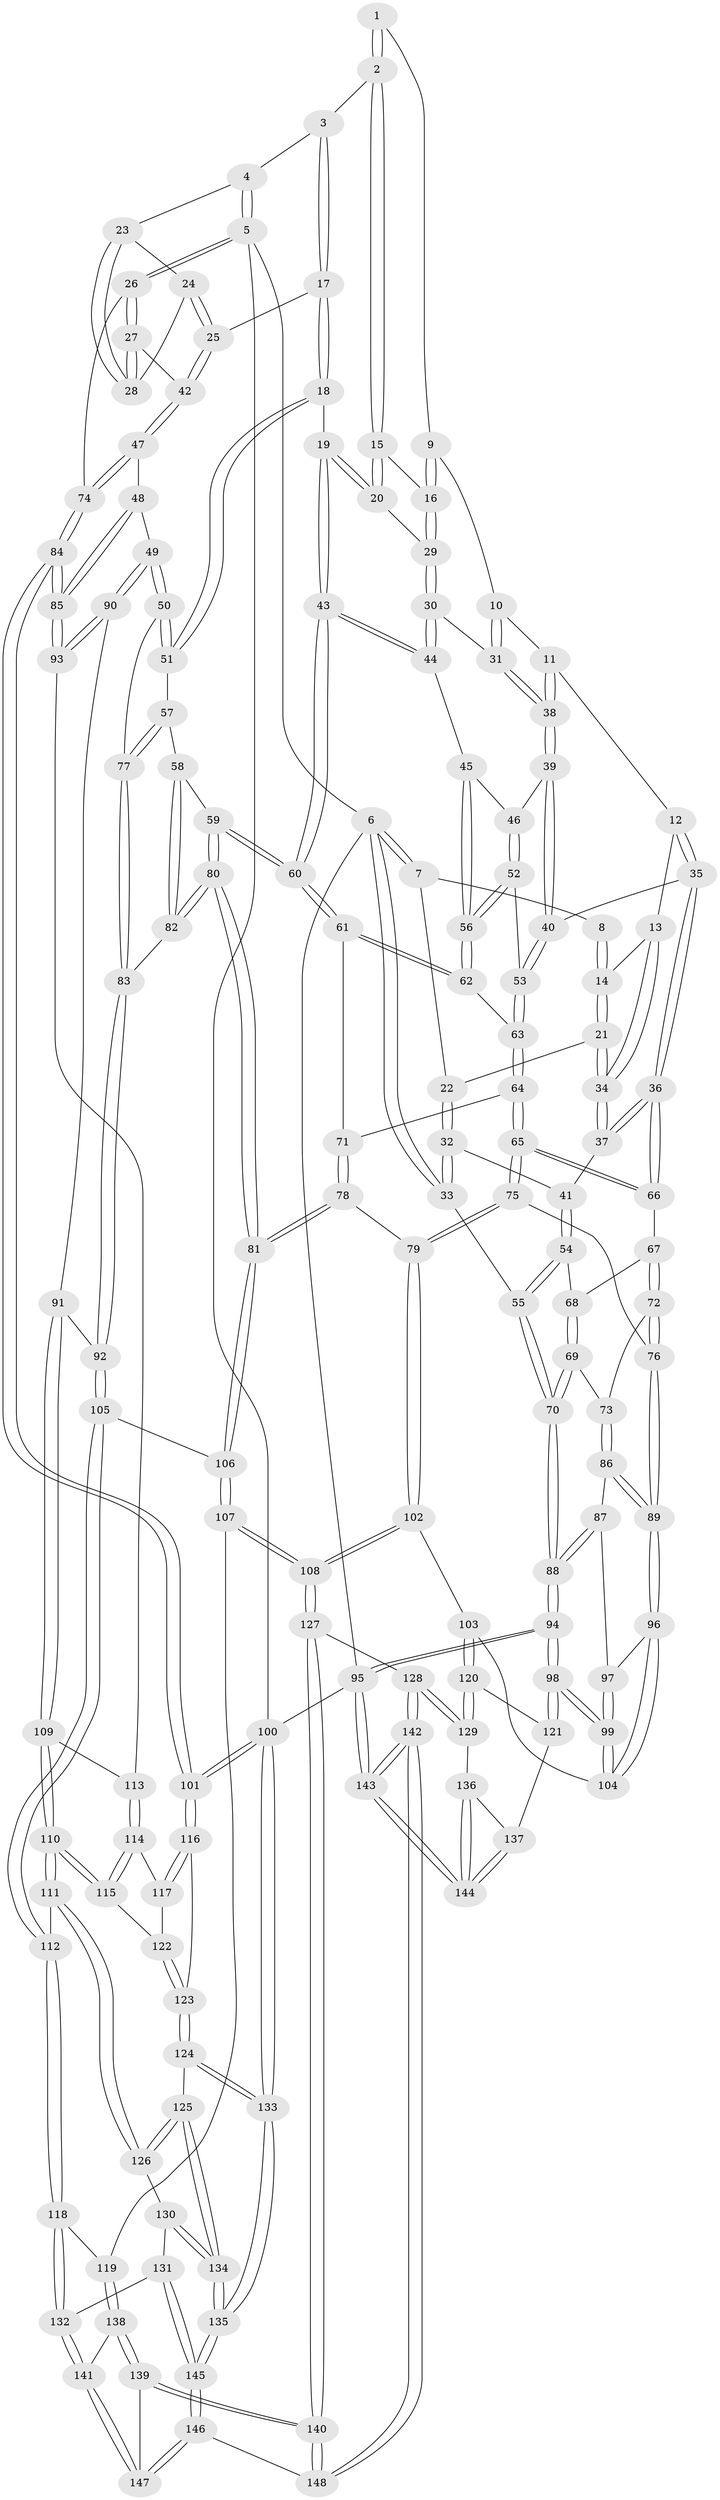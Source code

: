 // coarse degree distribution, {4: 0.27184466019417475, 9: 0.009708737864077669, 6: 0.1650485436893204, 5: 0.5145631067961165, 3: 0.019417475728155338, 7: 0.019417475728155338}
// Generated by graph-tools (version 1.1) at 2025/21/03/04/25 18:21:22]
// undirected, 148 vertices, 367 edges
graph export_dot {
graph [start="1"]
  node [color=gray90,style=filled];
  1 [pos="+0.4339096842792696+0"];
  2 [pos="+0.6174355510630438+0"];
  3 [pos="+0.6543667037552205+0"];
  4 [pos="+0.9988223948715442+0"];
  5 [pos="+1+0"];
  6 [pos="+0+0"];
  7 [pos="+0+0"];
  8 [pos="+0.2157558231597813+0"];
  9 [pos="+0.40771797122540193+0"];
  10 [pos="+0.3668245422270847+0.06048076297279663"];
  11 [pos="+0.3395041512353263+0.08976388312874738"];
  12 [pos="+0.3151433255537126+0.0924896220609559"];
  13 [pos="+0.3132327978076843+0.09212557664477496"];
  14 [pos="+0.24862073300731777+0.05290849429939132"];
  15 [pos="+0.5761576112647164+0.08291373286917551"];
  16 [pos="+0.4382689874748365+0.07630001714236725"];
  17 [pos="+0.7472799770269639+0.1424319805448371"];
  18 [pos="+0.6411392497363894+0.19617378717667236"];
  19 [pos="+0.6162550007025269+0.18643772091053204"];
  20 [pos="+0.5750547477279615+0.09756290832236636"];
  21 [pos="+0.2251672460000948+0.09465332290968942"];
  22 [pos="+0.13002180854892242+0.07726718318243457"];
  23 [pos="+0.9188699601132344+0"];
  24 [pos="+0.8239181683578206+0.10292698692237284"];
  25 [pos="+0.7835220749011527+0.15494181093232715"];
  26 [pos="+1+0.10376506559219523"];
  27 [pos="+0.9154425069059764+0.14129684352273467"];
  28 [pos="+0.9127386088269466+0.12689054402738112"];
  29 [pos="+0.45130565901007497+0.14690979536841434"];
  30 [pos="+0.4474137462279977+0.15292094257562017"];
  31 [pos="+0.42418254854589027+0.1600879736279542"];
  32 [pos="+0.1177429649082621+0.15859704114753403"];
  33 [pos="+0+0.1450955123368463"];
  34 [pos="+0.2203511215533993+0.20612416748854298"];
  35 [pos="+0.30622678496642397+0.2192040044331296"];
  36 [pos="+0.24133364445572397+0.23454184638233846"];
  37 [pos="+0.2192542366774443+0.21190871109719375"];
  38 [pos="+0.37969804171523913+0.18315243959292074"];
  39 [pos="+0.36179460309676503+0.20691756677446863"];
  40 [pos="+0.35108940943767636+0.21565149935778136"];
  41 [pos="+0.16528490169134408+0.20159792236815843"];
  42 [pos="+0.8640774188923743+0.25435395026382396"];
  43 [pos="+0.5391206880173708+0.2418386957262371"];
  44 [pos="+0.5027913557855835+0.23441613110066375"];
  45 [pos="+0.49409469920678345+0.24014010668497768"];
  46 [pos="+0.4075912280422286+0.22821309575423743"];
  47 [pos="+0.8825701174973071+0.32129546108447554"];
  48 [pos="+0.8569240097533889+0.34799692099089813"];
  49 [pos="+0.8397049244731125+0.3636122081602393"];
  50 [pos="+0.8023875612239475+0.3711525144395243"];
  51 [pos="+0.6495605489928463+0.216375412247045"];
  52 [pos="+0.4514588405695715+0.26886310019122606"];
  53 [pos="+0.36785851210683684+0.2503033747935934"];
  54 [pos="+0.0762259314112525+0.28233172590479594"];
  55 [pos="+0+0.15980657996851505"];
  56 [pos="+0.45914947617736185+0.2736416346686196"];
  57 [pos="+0.6062568255395935+0.3867061233164491"];
  58 [pos="+0.5806863589355815+0.39529312117797666"];
  59 [pos="+0.558912905655581+0.3896144525059867"];
  60 [pos="+0.5512685366890512+0.38716251180623923"];
  61 [pos="+0.5190757711588827+0.3939068667585328"];
  62 [pos="+0.44169439254409426+0.31502931855090904"];
  63 [pos="+0.39166194823055245+0.31520318414260534"];
  64 [pos="+0.33474359122610325+0.39072347481918696"];
  65 [pos="+0.2646333869518208+0.4367007168443582"];
  66 [pos="+0.2359677719912524+0.35389703388180066"];
  67 [pos="+0.10965462578854146+0.3274463023186631"];
  68 [pos="+0.08985210144593606+0.31421778851751797"];
  69 [pos="+0.01951167677446898+0.4078245167900005"];
  70 [pos="+0+0.350423251335038"];
  71 [pos="+0.5166108582234346+0.39591880395050405"];
  72 [pos="+0.09499607507023608+0.4393582256124476"];
  73 [pos="+0.0694058726164064+0.44271611171123515"];
  74 [pos="+1+0.29843416622783353"];
  75 [pos="+0.26342727146330697+0.44383535563911464"];
  76 [pos="+0.24288596688410335+0.45783804247917836"];
  77 [pos="+0.7730100037846883+0.3889436538923303"];
  78 [pos="+0.4273828710071911+0.5347779697269937"];
  79 [pos="+0.3757786192344463+0.5348666651647798"];
  80 [pos="+0.5169908916192464+0.5912377406273939"];
  81 [pos="+0.5113945765421182+0.5963272105533679"];
  82 [pos="+0.6084850076856447+0.5178860735554369"];
  83 [pos="+0.7050160564978442+0.5557529370394751"];
  84 [pos="+1+0.6557602861865861"];
  85 [pos="+1+0.638641451584861"];
  86 [pos="+0.0532083045110728+0.5047340714658969"];
  87 [pos="+0.05143412335120473+0.5070008517879652"];
  88 [pos="+0+0.4938473693548874"];
  89 [pos="+0.180577958577897+0.574496735941132"];
  90 [pos="+0.8932112217778152+0.548658516380473"];
  91 [pos="+0.7270556698133478+0.5961962467010767"];
  92 [pos="+0.7124896677189313+0.5788366897500562"];
  93 [pos="+0.95431149934526+0.6106782741139384"];
  94 [pos="+0+0.7309942507624384"];
  95 [pos="+0+1"];
  96 [pos="+0.16514783572994432+0.6273895568870873"];
  97 [pos="+0.04442723116872806+0.5363210375986396"];
  98 [pos="+0+0.7310924362233003"];
  99 [pos="+0+0.6648186178527106"];
  100 [pos="+1+1"];
  101 [pos="+1+0.9291628458104264"];
  102 [pos="+0.32008346298730406+0.7177726967217881"];
  103 [pos="+0.18114975969191308+0.6773024350522592"];
  104 [pos="+0.16213939748803474+0.6496222790757031"];
  105 [pos="+0.5509242369621035+0.6595754512173083"];
  106 [pos="+0.5284787200593654+0.652496127601581"];
  107 [pos="+0.4097293979112335+0.8032056158691845"];
  108 [pos="+0.3831869660636062+0.8032895346708607"];
  109 [pos="+0.7345969593471733+0.6336901901017159"];
  110 [pos="+0.6991572988392465+0.7609666628242564"];
  111 [pos="+0.6939438768332065+0.7664719502656537"];
  112 [pos="+0.6779506210601065+0.7667568082135295"];
  113 [pos="+0.8749755590933552+0.6756587608356822"];
  114 [pos="+0.8615233097966669+0.7139727636380798"];
  115 [pos="+0.772697643140182+0.7541915144910828"];
  116 [pos="+0.944511132165007+0.8194119144386538"];
  117 [pos="+0.877025899510202+0.7530372434487634"];
  118 [pos="+0.6157430565514536+0.8114530052929297"];
  119 [pos="+0.4362016272234853+0.821089438524779"];
  120 [pos="+0.13393841449222815+0.8059412329908525"];
  121 [pos="+0.047626738471138935+0.8424787527591878"];
  122 [pos="+0.8359614949587091+0.7999087941175804"];
  123 [pos="+0.843760699220552+0.8446224717326929"];
  124 [pos="+0.8228973627619588+0.8664413425741867"];
  125 [pos="+0.7668438352423756+0.8710498358626936"];
  126 [pos="+0.7293837008249826+0.8419432941541064"];
  127 [pos="+0.38220292365213815+0.8044622659238387"];
  128 [pos="+0.2514761510113458+0.890756832968272"];
  129 [pos="+0.23291148559271033+0.8839257464376719"];
  130 [pos="+0.6842161093582292+0.9037625915755092"];
  131 [pos="+0.6233476499982837+0.9333115589147959"];
  132 [pos="+0.6046569023175353+0.9207514864453517"];
  133 [pos="+1+1"];
  134 [pos="+0.769665784470473+1"];
  135 [pos="+0.7909312089749725+1"];
  136 [pos="+0.1691016101217703+0.9126290519210442"];
  137 [pos="+0.07327142133141344+0.9217498096624369"];
  138 [pos="+0.48828443829238377+0.9069554848563445"];
  139 [pos="+0.47711468061477513+0.9448420982910345"];
  140 [pos="+0.36608620370862677+1"];
  141 [pos="+0.5432402920991083+0.9317755376241149"];
  142 [pos="+0.2267468516042994+1"];
  143 [pos="+0.06631503405770958+1"];
  144 [pos="+0.07668002494703573+1"];
  145 [pos="+0.7435859821422279+1"];
  146 [pos="+0.5948164748744496+1"];
  147 [pos="+0.5631408804318285+1"];
  148 [pos="+0.36266162995291557+1"];
  1 -- 2;
  1 -- 2;
  1 -- 9;
  2 -- 3;
  2 -- 15;
  2 -- 15;
  3 -- 4;
  3 -- 17;
  3 -- 17;
  4 -- 5;
  4 -- 5;
  4 -- 23;
  5 -- 6;
  5 -- 26;
  5 -- 26;
  5 -- 100;
  6 -- 7;
  6 -- 7;
  6 -- 33;
  6 -- 33;
  6 -- 95;
  7 -- 8;
  7 -- 22;
  8 -- 14;
  8 -- 14;
  9 -- 10;
  9 -- 16;
  9 -- 16;
  10 -- 11;
  10 -- 31;
  10 -- 31;
  11 -- 12;
  11 -- 38;
  11 -- 38;
  12 -- 13;
  12 -- 35;
  12 -- 35;
  13 -- 14;
  13 -- 34;
  13 -- 34;
  14 -- 21;
  14 -- 21;
  15 -- 16;
  15 -- 20;
  15 -- 20;
  16 -- 29;
  16 -- 29;
  17 -- 18;
  17 -- 18;
  17 -- 25;
  18 -- 19;
  18 -- 51;
  18 -- 51;
  19 -- 20;
  19 -- 20;
  19 -- 43;
  19 -- 43;
  20 -- 29;
  21 -- 22;
  21 -- 34;
  21 -- 34;
  22 -- 32;
  22 -- 32;
  23 -- 24;
  23 -- 28;
  23 -- 28;
  24 -- 25;
  24 -- 25;
  24 -- 28;
  25 -- 42;
  25 -- 42;
  26 -- 27;
  26 -- 27;
  26 -- 74;
  27 -- 28;
  27 -- 28;
  27 -- 42;
  29 -- 30;
  29 -- 30;
  30 -- 31;
  30 -- 44;
  30 -- 44;
  31 -- 38;
  31 -- 38;
  32 -- 33;
  32 -- 33;
  32 -- 41;
  33 -- 55;
  34 -- 37;
  34 -- 37;
  35 -- 36;
  35 -- 36;
  35 -- 40;
  36 -- 37;
  36 -- 37;
  36 -- 66;
  36 -- 66;
  37 -- 41;
  38 -- 39;
  38 -- 39;
  39 -- 40;
  39 -- 40;
  39 -- 46;
  40 -- 53;
  40 -- 53;
  41 -- 54;
  41 -- 54;
  42 -- 47;
  42 -- 47;
  43 -- 44;
  43 -- 44;
  43 -- 60;
  43 -- 60;
  44 -- 45;
  45 -- 46;
  45 -- 56;
  45 -- 56;
  46 -- 52;
  46 -- 52;
  47 -- 48;
  47 -- 74;
  47 -- 74;
  48 -- 49;
  48 -- 85;
  48 -- 85;
  49 -- 50;
  49 -- 50;
  49 -- 90;
  49 -- 90;
  50 -- 51;
  50 -- 51;
  50 -- 77;
  51 -- 57;
  52 -- 53;
  52 -- 56;
  52 -- 56;
  53 -- 63;
  53 -- 63;
  54 -- 55;
  54 -- 55;
  54 -- 68;
  55 -- 70;
  55 -- 70;
  56 -- 62;
  56 -- 62;
  57 -- 58;
  57 -- 77;
  57 -- 77;
  58 -- 59;
  58 -- 82;
  58 -- 82;
  59 -- 60;
  59 -- 60;
  59 -- 80;
  59 -- 80;
  60 -- 61;
  60 -- 61;
  61 -- 62;
  61 -- 62;
  61 -- 71;
  62 -- 63;
  63 -- 64;
  63 -- 64;
  64 -- 65;
  64 -- 65;
  64 -- 71;
  65 -- 66;
  65 -- 66;
  65 -- 75;
  65 -- 75;
  66 -- 67;
  67 -- 68;
  67 -- 72;
  67 -- 72;
  68 -- 69;
  68 -- 69;
  69 -- 70;
  69 -- 70;
  69 -- 73;
  70 -- 88;
  70 -- 88;
  71 -- 78;
  71 -- 78;
  72 -- 73;
  72 -- 76;
  72 -- 76;
  73 -- 86;
  73 -- 86;
  74 -- 84;
  74 -- 84;
  75 -- 76;
  75 -- 79;
  75 -- 79;
  76 -- 89;
  76 -- 89;
  77 -- 83;
  77 -- 83;
  78 -- 79;
  78 -- 81;
  78 -- 81;
  79 -- 102;
  79 -- 102;
  80 -- 81;
  80 -- 81;
  80 -- 82;
  80 -- 82;
  81 -- 106;
  81 -- 106;
  82 -- 83;
  83 -- 92;
  83 -- 92;
  84 -- 85;
  84 -- 85;
  84 -- 101;
  84 -- 101;
  85 -- 93;
  85 -- 93;
  86 -- 87;
  86 -- 89;
  86 -- 89;
  87 -- 88;
  87 -- 88;
  87 -- 97;
  88 -- 94;
  88 -- 94;
  89 -- 96;
  89 -- 96;
  90 -- 91;
  90 -- 93;
  90 -- 93;
  91 -- 92;
  91 -- 109;
  91 -- 109;
  92 -- 105;
  92 -- 105;
  93 -- 113;
  94 -- 95;
  94 -- 95;
  94 -- 98;
  94 -- 98;
  95 -- 143;
  95 -- 143;
  95 -- 100;
  96 -- 97;
  96 -- 104;
  96 -- 104;
  97 -- 99;
  97 -- 99;
  98 -- 99;
  98 -- 99;
  98 -- 121;
  98 -- 121;
  99 -- 104;
  99 -- 104;
  100 -- 101;
  100 -- 101;
  100 -- 133;
  100 -- 133;
  101 -- 116;
  101 -- 116;
  102 -- 103;
  102 -- 108;
  102 -- 108;
  103 -- 104;
  103 -- 120;
  103 -- 120;
  105 -- 106;
  105 -- 112;
  105 -- 112;
  106 -- 107;
  106 -- 107;
  107 -- 108;
  107 -- 108;
  107 -- 119;
  108 -- 127;
  108 -- 127;
  109 -- 110;
  109 -- 110;
  109 -- 113;
  110 -- 111;
  110 -- 111;
  110 -- 115;
  110 -- 115;
  111 -- 112;
  111 -- 126;
  111 -- 126;
  112 -- 118;
  112 -- 118;
  113 -- 114;
  113 -- 114;
  114 -- 115;
  114 -- 115;
  114 -- 117;
  115 -- 122;
  116 -- 117;
  116 -- 117;
  116 -- 123;
  117 -- 122;
  118 -- 119;
  118 -- 132;
  118 -- 132;
  119 -- 138;
  119 -- 138;
  120 -- 121;
  120 -- 129;
  120 -- 129;
  121 -- 137;
  122 -- 123;
  122 -- 123;
  123 -- 124;
  123 -- 124;
  124 -- 125;
  124 -- 133;
  124 -- 133;
  125 -- 126;
  125 -- 126;
  125 -- 134;
  125 -- 134;
  126 -- 130;
  127 -- 128;
  127 -- 140;
  127 -- 140;
  128 -- 129;
  128 -- 129;
  128 -- 142;
  128 -- 142;
  129 -- 136;
  130 -- 131;
  130 -- 134;
  130 -- 134;
  131 -- 132;
  131 -- 145;
  131 -- 145;
  132 -- 141;
  132 -- 141;
  133 -- 135;
  133 -- 135;
  134 -- 135;
  134 -- 135;
  135 -- 145;
  135 -- 145;
  136 -- 137;
  136 -- 144;
  136 -- 144;
  137 -- 144;
  137 -- 144;
  138 -- 139;
  138 -- 139;
  138 -- 141;
  139 -- 140;
  139 -- 140;
  139 -- 147;
  140 -- 148;
  140 -- 148;
  141 -- 147;
  141 -- 147;
  142 -- 143;
  142 -- 143;
  142 -- 148;
  142 -- 148;
  143 -- 144;
  143 -- 144;
  145 -- 146;
  145 -- 146;
  146 -- 147;
  146 -- 147;
  146 -- 148;
}
